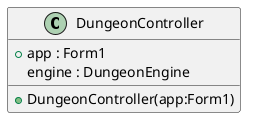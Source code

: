 @startuml
class DungeonController {
    + app : Form1
    engine : DungeonEngine
    + DungeonController(app:Form1)
}
@enduml
